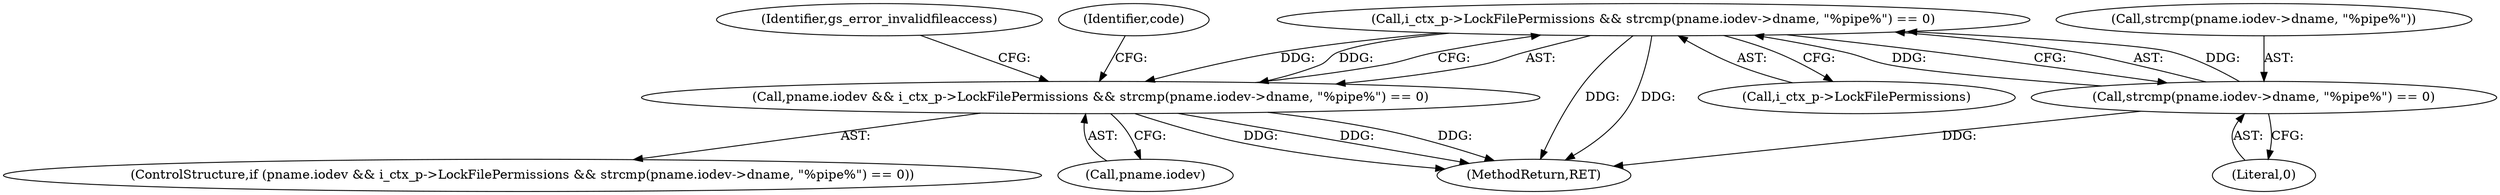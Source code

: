 digraph "0_ghostscript_b60d50b7567369ad856cebe1efb6cd7dd2284219@pointer" {
"1000145" [label="(Call,i_ctx_p->LockFilePermissions && strcmp(pname.iodev->dname, \"%pipe%\") == 0)"];
"1000149" [label="(Call,strcmp(pname.iodev->dname, \"%pipe%\") == 0)"];
"1000141" [label="(Call,pname.iodev && i_ctx_p->LockFilePermissions && strcmp(pname.iodev->dname, \"%pipe%\") == 0)"];
"1000159" [label="(Identifier,gs_error_invalidfileaccess)"];
"1000141" [label="(Call,pname.iodev && i_ctx_p->LockFilePermissions && strcmp(pname.iodev->dname, \"%pipe%\") == 0)"];
"1000169" [label="(MethodReturn,RET)"];
"1000161" [label="(Identifier,code)"];
"1000140" [label="(ControlStructure,if (pname.iodev && i_ctx_p->LockFilePermissions && strcmp(pname.iodev->dname, \"%pipe%\") == 0))"];
"1000142" [label="(Call,pname.iodev)"];
"1000149" [label="(Call,strcmp(pname.iodev->dname, \"%pipe%\") == 0)"];
"1000145" [label="(Call,i_ctx_p->LockFilePermissions && strcmp(pname.iodev->dname, \"%pipe%\") == 0)"];
"1000157" [label="(Literal,0)"];
"1000146" [label="(Call,i_ctx_p->LockFilePermissions)"];
"1000150" [label="(Call,strcmp(pname.iodev->dname, \"%pipe%\"))"];
"1000145" -> "1000141"  [label="AST: "];
"1000145" -> "1000146"  [label="CFG: "];
"1000145" -> "1000149"  [label="CFG: "];
"1000146" -> "1000145"  [label="AST: "];
"1000149" -> "1000145"  [label="AST: "];
"1000141" -> "1000145"  [label="CFG: "];
"1000145" -> "1000169"  [label="DDG: "];
"1000145" -> "1000169"  [label="DDG: "];
"1000145" -> "1000141"  [label="DDG: "];
"1000145" -> "1000141"  [label="DDG: "];
"1000149" -> "1000145"  [label="DDG: "];
"1000149" -> "1000145"  [label="DDG: "];
"1000149" -> "1000157"  [label="CFG: "];
"1000150" -> "1000149"  [label="AST: "];
"1000157" -> "1000149"  [label="AST: "];
"1000149" -> "1000169"  [label="DDG: "];
"1000141" -> "1000140"  [label="AST: "];
"1000141" -> "1000142"  [label="CFG: "];
"1000142" -> "1000141"  [label="AST: "];
"1000159" -> "1000141"  [label="CFG: "];
"1000161" -> "1000141"  [label="CFG: "];
"1000141" -> "1000169"  [label="DDG: "];
"1000141" -> "1000169"  [label="DDG: "];
"1000141" -> "1000169"  [label="DDG: "];
}
